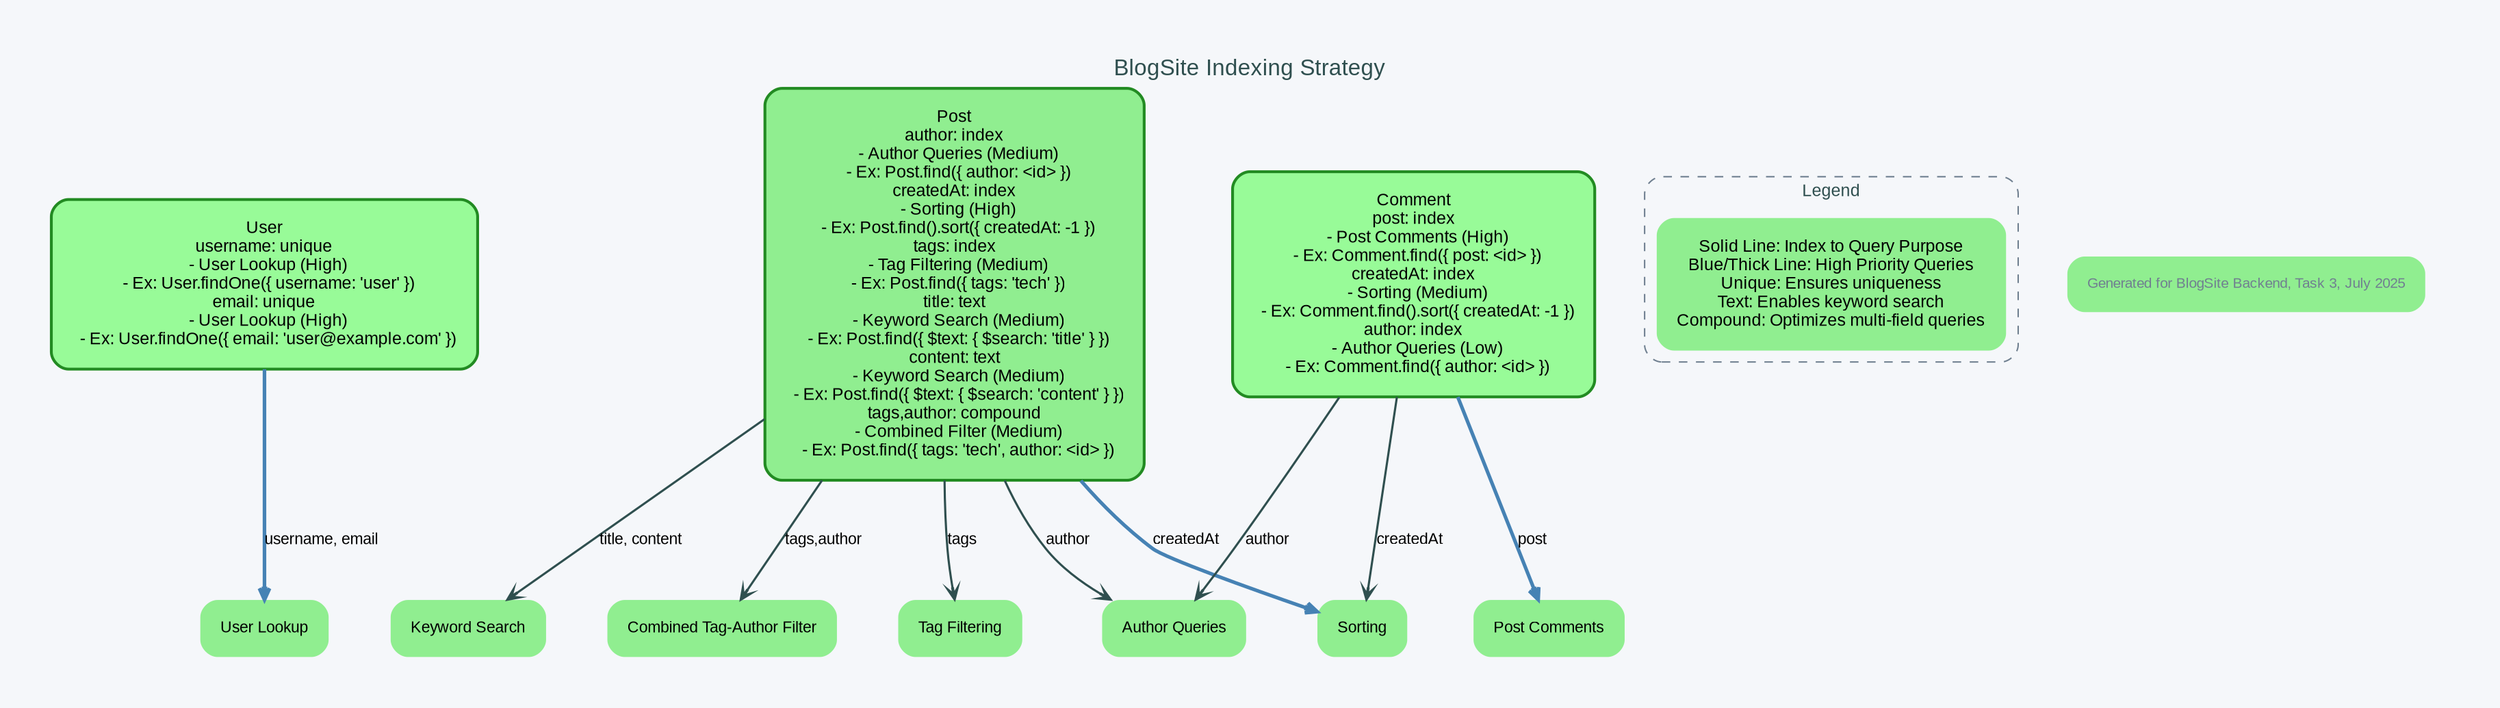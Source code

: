 digraph BlogSite_Indexing_Strategy {
  rankdir=TB;
  graph [bgcolor="#F5F7FA", splines=spline, pad=0.5, nodesep=0.6, ranksep=1.0];
  node [shape=box, style="filled,rounded", fillcolor="#90EE90", color="#228B22", penwidth=2, fontname="Arial", fontsize=12, margin=0.2];
  edge [color="#2F4F4F", fontname="Arial", fontsize=11, arrowsize=0.8, penwidth=1.5, splines=spline];

  // Title
  labelloc="t";
  label="BlogSite Indexing Strategy";
  fontsize=16;
  fontname="Arial";
  fontcolor="#2F4F4F";

  // Entities and Indexes
  User [label="User\nusername: unique\n  - User Lookup (High)\n  - Ex: User.findOne({ username: 'user' })\nemail: unique\n  - User Lookup (High)\n  - Ex: User.findOne({ email: 'user@example.com' })", fillcolor="#98FB98"];
  Post [label="Post\nauthor: index\n  - Author Queries (Medium)\n  - Ex: Post.find({ author: <id> })\ncreatedAt: index\n  - Sorting (High)\n  - Ex: Post.find().sort({ createdAt: -1 })\ntags: index\n  - Tag Filtering (Medium)\n  - Ex: Post.find({ tags: 'tech' })\ntitle: text\n  - Keyword Search (Medium)\n  - Ex: Post.find({ $text: { $search: 'title' } })\ncontent: text\n  - Keyword Search (Medium)\n  - Ex: Post.find({ $text: { $search: 'content' } })\ntags,author: compound\n  - Combined Filter (Medium)\n  - Ex: Post.find({ tags: 'tech', author: <id> })", fillcolor="#90EE90"];
  Comment [label="Comment\npost: index\n  - Post Comments (High)\n  - Ex: Comment.find({ post: <id> })\ncreatedAt: index\n  - Sorting (Medium)\n  - Ex: Comment.find().sort({ createdAt: -1 })\nauthor: index\n  - Author Queries (Low)\n  - Ex: Comment.find({ author: <id> })", fillcolor="#98FB98"];

  // Query Purposes
  User_Lookup [shape=plaintext, fontname="Arial", fontsize=11, label="User Lookup"];
  Author_Queries [shape=plaintext, fontname="Arial", fontsize=11, label="Author Queries"];
  Sorting [shape=plaintext, fontname="Arial", fontsize=11, label="Sorting"];
  Tag_Filtering [shape=plaintext, fontname="Arial", fontsize=11, label="Tag Filtering"];
  Keyword_Search [shape=plaintext, fontname="Arial", fontsize=11, label="Keyword Search"];
  Combined_Filter [shape=plaintext, fontname="Arial", fontsize=11, label="Combined Tag-Author Filter"];
  Post_Comments [shape=plaintext, fontname="Arial", fontsize=11, label="Post Comments"];

  // Relationships
  User -> User_Lookup [label="username, email", style=solid, color="#4682B4", penwidth=2.5, arrowhead=vee];
  Post -> Author_Queries [label="author", style=solid, color="#2F4F4F", arrowhead=vee];
  Post -> Sorting [label="createdAt", style=solid, color="#4682B4", penwidth=2.5, arrowhead=vee];
  Post -> Tag_Filtering [label="tags", style=solid, color="#2F4F4F", arrowhead=vee];
  Post -> Keyword_Search [label="title, content", style=solid, color="#2F4F4F", arrowhead=vee];
  Post -> Combined_Filter [label="tags,author", style=solid, color="#2F4F4F", arrowhead=vee];
  Comment -> Post_Comments [label="post", style=solid, color="#4682B4", penwidth=2.5, arrowhead=vee];
  Comment -> Sorting [label="createdAt", style=solid, color="#2F4F4F", arrowhead=vee];
  Comment -> Author_Queries [label="author", style=solid, color="#2F4F4F", arrowhead=vee];

  // Legend
  subgraph cluster_legend {
    label="Legend";
    fontsize=12;
    fontname="Arial";
    style="dashed,rounded";
    color="#708090";
    fillcolor="#F0F8FF";
    Legend [shape=plaintext, label="Solid Line: Index to Query Purpose\nBlue/Thick Line: High Priority Queries\nUnique: Ensures uniqueness\nText: Enables keyword search\nCompound: Optimizes multi-field queries"];
  }

  // Footer Note
  subgraph cluster_footer {
    style=invis;
    Footer [shape=plaintext, label="Generated for BlogSite Backend, Task 3, July 2025", fontsize=10, fontcolor="#708090"];
  }
}
